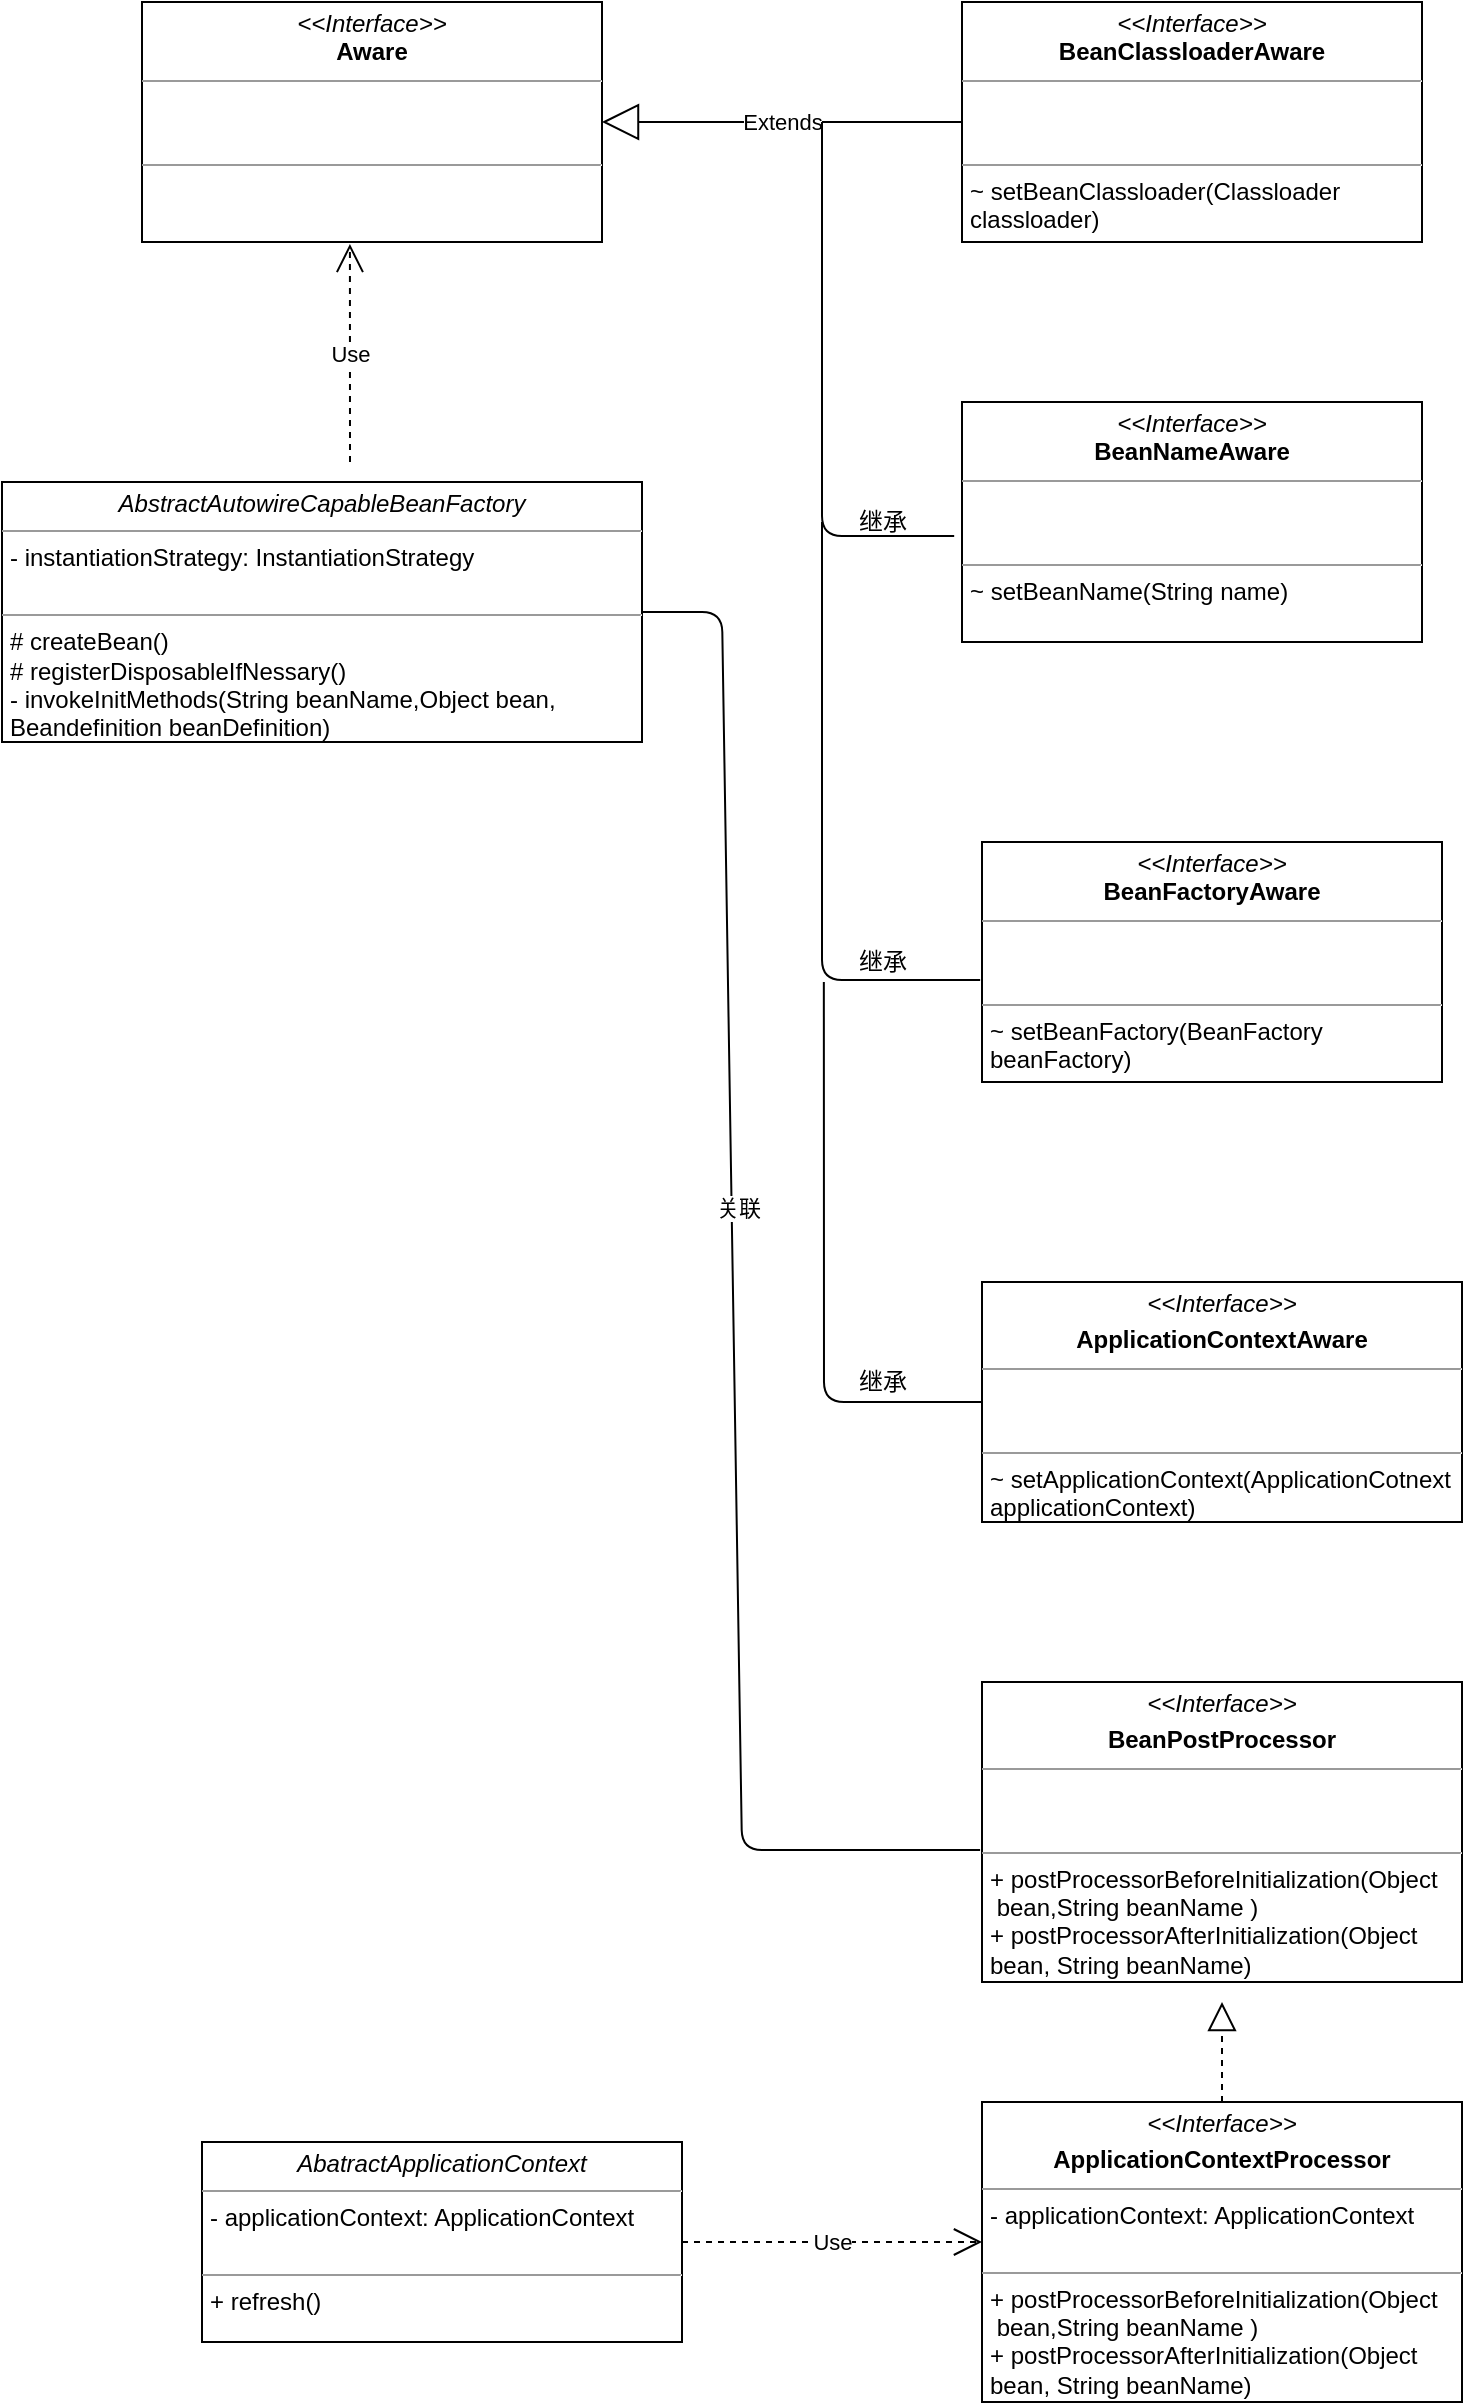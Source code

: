 <mxfile version="15.2.7" type="device"><diagram id="C5RBs43oDa-KdzZeNtuy" name="Page-1"><mxGraphModel dx="1422" dy="822" grid="1" gridSize="10" guides="1" tooltips="1" connect="1" arrows="1" fold="1" page="1" pageScale="1" pageWidth="827" pageHeight="1169" math="0" shadow="0"><root><mxCell id="WIyWlLk6GJQsqaUBKTNV-0"/><mxCell id="WIyWlLk6GJQsqaUBKTNV-1" parent="WIyWlLk6GJQsqaUBKTNV-0"/><mxCell id="3oi419U9v8aR4nH98zei-0" value="&lt;p style=&quot;margin: 0px ; margin-top: 4px ; text-align: center&quot;&gt;&lt;i&gt;&amp;lt;&amp;lt;Interface&amp;gt;&amp;gt;&lt;/i&gt;&lt;br&gt;&lt;b&gt;Aware&lt;/b&gt;&lt;/p&gt;&lt;hr size=&quot;1&quot;&gt;&lt;p style=&quot;margin: 0px ; margin-left: 4px&quot;&gt;&lt;br&gt;&lt;br&gt;&lt;/p&gt;&lt;hr size=&quot;1&quot;&gt;&lt;p style=&quot;margin: 0px ; margin-left: 4px&quot;&gt;&lt;br&gt;&lt;/p&gt;" style="verticalAlign=top;align=left;overflow=fill;fontSize=12;fontFamily=Helvetica;html=1;" vertex="1" parent="WIyWlLk6GJQsqaUBKTNV-1"><mxGeometry x="100" y="130" width="230" height="120" as="geometry"/></mxCell><mxCell id="3oi419U9v8aR4nH98zei-1" value="&lt;p style=&quot;margin: 0px ; margin-top: 4px ; text-align: center&quot;&gt;&lt;i&gt;&amp;lt;&amp;lt;Interface&amp;gt;&amp;gt;&lt;/i&gt;&lt;br&gt;&lt;b&gt;BeanClassloaderAware&lt;/b&gt;&lt;/p&gt;&lt;hr size=&quot;1&quot;&gt;&lt;p style=&quot;margin: 0px ; margin-left: 4px&quot;&gt;&lt;br&gt;&lt;br&gt;&lt;/p&gt;&lt;hr size=&quot;1&quot;&gt;&lt;p style=&quot;margin: 0px ; margin-left: 4px&quot;&gt;~ setBeanClassloader(Classloader&amp;nbsp;&lt;/p&gt;&lt;p style=&quot;margin: 0px ; margin-left: 4px&quot;&gt;classloader)&lt;/p&gt;" style="verticalAlign=top;align=left;overflow=fill;fontSize=12;fontFamily=Helvetica;html=1;" vertex="1" parent="WIyWlLk6GJQsqaUBKTNV-1"><mxGeometry x="510" y="130" width="230" height="120" as="geometry"/></mxCell><mxCell id="3oi419U9v8aR4nH98zei-2" value="&lt;p style=&quot;margin: 0px ; margin-top: 4px ; text-align: center&quot;&gt;&lt;i&gt;&amp;lt;&amp;lt;Interface&amp;gt;&amp;gt;&lt;/i&gt;&lt;br&gt;&lt;b&gt;BeanNameAware&lt;/b&gt;&lt;/p&gt;&lt;hr size=&quot;1&quot;&gt;&lt;p style=&quot;margin: 0px ; margin-left: 4px&quot;&gt;&lt;br&gt;&lt;br&gt;&lt;/p&gt;&lt;hr size=&quot;1&quot;&gt;&lt;p style=&quot;margin: 0px ; margin-left: 4px&quot;&gt;~ setBeanName(String name&lt;span&gt;)&lt;/span&gt;&lt;/p&gt;" style="verticalAlign=top;align=left;overflow=fill;fontSize=12;fontFamily=Helvetica;html=1;" vertex="1" parent="WIyWlLk6GJQsqaUBKTNV-1"><mxGeometry x="510" y="330" width="230" height="120" as="geometry"/></mxCell><mxCell id="3oi419U9v8aR4nH98zei-3" value="&lt;p style=&quot;margin: 0px ; margin-top: 4px ; text-align: center&quot;&gt;&lt;i&gt;&amp;lt;&amp;lt;Interface&amp;gt;&amp;gt;&lt;/i&gt;&lt;br&gt;&lt;b&gt;BeanFactoryAware&lt;/b&gt;&lt;/p&gt;&lt;hr size=&quot;1&quot;&gt;&lt;p style=&quot;margin: 0px ; margin-left: 4px&quot;&gt;&lt;br&gt;&lt;br&gt;&lt;/p&gt;&lt;hr size=&quot;1&quot;&gt;&lt;p style=&quot;margin: 0px ; margin-left: 4px&quot;&gt;~ setBeanFactory(BeanFactory&amp;nbsp;&lt;/p&gt;&lt;p style=&quot;margin: 0px ; margin-left: 4px&quot;&gt;beanFactory&lt;span&gt;)&lt;/span&gt;&lt;/p&gt;" style="verticalAlign=top;align=left;overflow=fill;fontSize=12;fontFamily=Helvetica;html=1;" vertex="1" parent="WIyWlLk6GJQsqaUBKTNV-1"><mxGeometry x="520" y="550" width="230" height="120" as="geometry"/></mxCell><mxCell id="3oi419U9v8aR4nH98zei-4" value="&lt;p style=&quot;margin: 0px ; margin-top: 4px ; text-align: center&quot;&gt;&lt;i&gt;&amp;lt;&amp;lt;Interface&amp;gt;&amp;gt;&lt;/i&gt;&lt;/p&gt;&lt;p style=&quot;margin: 0px ; margin-top: 4px ; text-align: center&quot;&gt;&lt;b&gt;ApplicationContextAware&lt;/b&gt;&lt;/p&gt;&lt;hr size=&quot;1&quot;&gt;&lt;p style=&quot;margin: 0px ; margin-left: 4px&quot;&gt;&lt;span style=&quot;white-space: pre&quot;&gt;&#9;&lt;/span&gt;&lt;span style=&quot;white-space: pre&quot;&gt;&#9;&lt;/span&gt;&lt;span style=&quot;white-space: pre&quot;&gt;&#9;&lt;/span&gt;&lt;br&gt;&lt;br&gt;&lt;/p&gt;&lt;hr size=&quot;1&quot;&gt;&lt;p style=&quot;margin: 0px ; margin-left: 4px&quot;&gt;~ setApplicationContext(ApplicationCotnext&lt;/p&gt;&lt;p style=&quot;margin: 0px ; margin-left: 4px&quot;&gt;applicationContext&lt;span&gt;)&lt;/span&gt;&lt;/p&gt;" style="verticalAlign=top;align=left;overflow=fill;fontSize=12;fontFamily=Helvetica;html=1;" vertex="1" parent="WIyWlLk6GJQsqaUBKTNV-1"><mxGeometry x="520" y="770" width="240" height="120" as="geometry"/></mxCell><mxCell id="3oi419U9v8aR4nH98zei-5" value="Extends" style="endArrow=block;endSize=16;endFill=0;html=1;exitX=0;exitY=0.5;exitDx=0;exitDy=0;entryX=1;entryY=0.5;entryDx=0;entryDy=0;" edge="1" parent="WIyWlLk6GJQsqaUBKTNV-1" source="3oi419U9v8aR4nH98zei-1" target="3oi419U9v8aR4nH98zei-0"><mxGeometry width="160" relative="1" as="geometry"><mxPoint x="210" y="189.5" as="sourcePoint"/><mxPoint x="370" y="189.5" as="targetPoint"/></mxGeometry></mxCell><mxCell id="3oi419U9v8aR4nH98zei-7" value="" style="endArrow=none;html=1;exitX=-0.017;exitY=0.558;exitDx=0;exitDy=0;exitPerimeter=0;" edge="1" parent="WIyWlLk6GJQsqaUBKTNV-1" source="3oi419U9v8aR4nH98zei-2"><mxGeometry width="50" height="50" relative="1" as="geometry"><mxPoint x="410" y="320" as="sourcePoint"/><mxPoint x="440" y="190" as="targetPoint"/><Array as="points"><mxPoint x="440" y="397"/></Array></mxGeometry></mxCell><mxCell id="3oi419U9v8aR4nH98zei-8" value="" style="endArrow=none;html=1;exitX=-0.004;exitY=0.575;exitDx=0;exitDy=0;exitPerimeter=0;" edge="1" parent="WIyWlLk6GJQsqaUBKTNV-1" source="3oi419U9v8aR4nH98zei-3"><mxGeometry width="50" height="50" relative="1" as="geometry"><mxPoint x="440" y="550" as="sourcePoint"/><mxPoint x="440" y="390" as="targetPoint"/><Array as="points"><mxPoint x="440" y="619"/></Array></mxGeometry></mxCell><mxCell id="3oi419U9v8aR4nH98zei-10" value="" style="endArrow=none;html=1;exitX=0;exitY=0.5;exitDx=0;exitDy=0;" edge="1" parent="WIyWlLk6GJQsqaUBKTNV-1" source="3oi419U9v8aR4nH98zei-4"><mxGeometry width="50" height="50" relative="1" as="geometry"><mxPoint x="520.0" y="849" as="sourcePoint"/><mxPoint x="440.92" y="620" as="targetPoint"/><Array as="points"><mxPoint x="441" y="830"/></Array></mxGeometry></mxCell><mxCell id="3oi419U9v8aR4nH98zei-12" value="继承" style="text;html=1;align=center;verticalAlign=middle;resizable=0;points=[];autosize=1;strokeColor=none;fillColor=none;" vertex="1" parent="WIyWlLk6GJQsqaUBKTNV-1"><mxGeometry x="450" y="380" width="40" height="20" as="geometry"/></mxCell><mxCell id="3oi419U9v8aR4nH98zei-13" value="继承" style="text;html=1;align=center;verticalAlign=middle;resizable=0;points=[];autosize=1;strokeColor=none;fillColor=none;" vertex="1" parent="WIyWlLk6GJQsqaUBKTNV-1"><mxGeometry x="450" y="600" width="40" height="20" as="geometry"/></mxCell><mxCell id="3oi419U9v8aR4nH98zei-14" value="继承" style="text;html=1;align=center;verticalAlign=middle;resizable=0;points=[];autosize=1;strokeColor=none;fillColor=none;" vertex="1" parent="WIyWlLk6GJQsqaUBKTNV-1"><mxGeometry x="450" y="810" width="40" height="20" as="geometry"/></mxCell><mxCell id="3oi419U9v8aR4nH98zei-15" value="&lt;p style=&quot;margin: 0px ; margin-top: 4px ; text-align: center&quot;&gt;&lt;i&gt;AbstractAutowireCapableBeanFactory&lt;/i&gt;&lt;/p&gt;&lt;hr size=&quot;1&quot;&gt;&lt;p style=&quot;margin: 0px ; margin-left: 4px&quot;&gt;- instantiationStrategy: InstantiationStrategy&lt;br&gt;&lt;br&gt;&lt;/p&gt;&lt;hr size=&quot;1&quot;&gt;&lt;p style=&quot;margin: 0px ; margin-left: 4px&quot;&gt;# createBean()&lt;/p&gt;&lt;p style=&quot;margin: 0px ; margin-left: 4px&quot;&gt;# registerDisposableIfNessary()&lt;/p&gt;&lt;p style=&quot;margin: 0px ; margin-left: 4px&quot;&gt;- invokeInitMethods(String beanName,Object bean,&lt;/p&gt;&lt;p style=&quot;margin: 0px ; margin-left: 4px&quot;&gt;Beandefinition beanDefinition)&lt;/p&gt;" style="verticalAlign=top;align=left;overflow=fill;fontSize=12;fontFamily=Helvetica;html=1;" vertex="1" parent="WIyWlLk6GJQsqaUBKTNV-1"><mxGeometry x="30" y="370" width="320" height="130" as="geometry"/></mxCell><mxCell id="3oi419U9v8aR4nH98zei-18" value="Use" style="endArrow=open;endSize=12;dashed=1;html=1;entryX=0.452;entryY=1.008;entryDx=0;entryDy=0;entryPerimeter=0;" edge="1" parent="WIyWlLk6GJQsqaUBKTNV-1" target="3oi419U9v8aR4nH98zei-0"><mxGeometry width="160" relative="1" as="geometry"><mxPoint x="204" y="360" as="sourcePoint"/><mxPoint x="360" y="370" as="targetPoint"/></mxGeometry></mxCell><mxCell id="3oi419U9v8aR4nH98zei-20" value="&lt;p style=&quot;margin: 0px ; margin-top: 4px ; text-align: center&quot;&gt;&lt;i&gt;&amp;lt;&amp;lt;Interface&amp;gt;&amp;gt;&lt;/i&gt;&lt;/p&gt;&lt;p style=&quot;margin: 0px ; margin-top: 4px ; text-align: center&quot;&gt;&lt;b&gt;BeanPostProcessor&lt;/b&gt;&lt;/p&gt;&lt;hr size=&quot;1&quot;&gt;&lt;p style=&quot;margin: 0px ; margin-left: 4px&quot;&gt;&lt;span style=&quot;white-space: pre&quot;&gt;&#9;&lt;/span&gt;&lt;span style=&quot;white-space: pre&quot;&gt;&#9;&lt;/span&gt;&lt;span style=&quot;white-space: pre&quot;&gt;&#9;&lt;/span&gt;&lt;br&gt;&lt;br&gt;&lt;/p&gt;&lt;hr size=&quot;1&quot;&gt;&lt;p style=&quot;margin: 0px ; margin-left: 4px&quot;&gt;+ postProcessorBeforeInitialization(Object&lt;/p&gt;&lt;p style=&quot;margin: 0px ; margin-left: 4px&quot;&gt;&amp;nbsp;bean,String beanName )&lt;/p&gt;&lt;p style=&quot;margin: 0px ; margin-left: 4px&quot;&gt;+ postProcessorAfterInitialization(Object&lt;/p&gt;&lt;p style=&quot;margin: 0px ; margin-left: 4px&quot;&gt;bean, String beanName)&lt;/p&gt;" style="verticalAlign=top;align=left;overflow=fill;fontSize=12;fontFamily=Helvetica;html=1;" vertex="1" parent="WIyWlLk6GJQsqaUBKTNV-1"><mxGeometry x="520" y="970" width="240" height="150" as="geometry"/></mxCell><mxCell id="3oi419U9v8aR4nH98zei-21" value="&lt;p style=&quot;margin: 0px ; margin-top: 4px ; text-align: center&quot;&gt;&lt;i&gt;&amp;lt;&amp;lt;Interface&amp;gt;&amp;gt;&lt;/i&gt;&lt;/p&gt;&lt;p style=&quot;margin: 0px ; margin-top: 4px ; text-align: center&quot;&gt;&lt;b&gt;ApplicationContextProcessor&lt;/b&gt;&lt;/p&gt;&lt;hr size=&quot;1&quot;&gt;&lt;p style=&quot;margin: 0px ; margin-left: 4px&quot;&gt;- applicationContext: ApplicationContext&lt;span style=&quot;white-space: pre&quot;&gt;&#9;&lt;/span&gt;&lt;span style=&quot;white-space: pre&quot;&gt;&#9;&lt;/span&gt;&lt;span style=&quot;white-space: pre&quot;&gt;&#9;&lt;/span&gt;&lt;br&gt;&lt;br&gt;&lt;/p&gt;&lt;hr size=&quot;1&quot;&gt;&lt;p style=&quot;margin: 0px ; margin-left: 4px&quot;&gt;+ postProcessorBeforeInitialization(Object&lt;/p&gt;&lt;p style=&quot;margin: 0px ; margin-left: 4px&quot;&gt;&amp;nbsp;bean,String beanName )&lt;/p&gt;&lt;p style=&quot;margin: 0px ; margin-left: 4px&quot;&gt;+ postProcessorAfterInitialization(Object&lt;/p&gt;&lt;p style=&quot;margin: 0px ; margin-left: 4px&quot;&gt;bean, String beanName)&lt;/p&gt;" style="verticalAlign=top;align=left;overflow=fill;fontSize=12;fontFamily=Helvetica;html=1;" vertex="1" parent="WIyWlLk6GJQsqaUBKTNV-1"><mxGeometry x="520" y="1180" width="240" height="150" as="geometry"/></mxCell><mxCell id="3oi419U9v8aR4nH98zei-22" value="" style="endArrow=none;html=1;entryX=1;entryY=0.5;entryDx=0;entryDy=0;exitX=-0.004;exitY=0.56;exitDx=0;exitDy=0;exitPerimeter=0;" edge="1" parent="WIyWlLk6GJQsqaUBKTNV-1" source="3oi419U9v8aR4nH98zei-20" target="3oi419U9v8aR4nH98zei-15"><mxGeometry width="50" height="50" relative="1" as="geometry"><mxPoint x="350" y="650" as="sourcePoint"/><mxPoint x="400" y="600" as="targetPoint"/><Array as="points"><mxPoint x="400" y="1054"/><mxPoint x="390" y="435"/></Array></mxGeometry></mxCell><mxCell id="3oi419U9v8aR4nH98zei-23" value="关联" style="edgeLabel;html=1;align=center;verticalAlign=middle;resizable=0;points=[];" vertex="1" connectable="0" parent="3oi419U9v8aR4nH98zei-22"><mxGeometry x="0.131" y="-3" relative="1" as="geometry"><mxPoint as="offset"/></mxGeometry></mxCell><mxCell id="3oi419U9v8aR4nH98zei-24" value="" style="endArrow=block;dashed=1;endFill=0;endSize=12;html=1;" edge="1" parent="WIyWlLk6GJQsqaUBKTNV-1"><mxGeometry width="160" relative="1" as="geometry"><mxPoint x="640" y="1180" as="sourcePoint"/><mxPoint x="640" y="1130" as="targetPoint"/></mxGeometry></mxCell><mxCell id="3oi419U9v8aR4nH98zei-25" value="&lt;p style=&quot;margin: 0px ; margin-top: 4px ; text-align: center&quot;&gt;&lt;i&gt;AbatractApplicationContext&lt;/i&gt;&lt;/p&gt;&lt;hr size=&quot;1&quot;&gt;&lt;p style=&quot;margin: 0px ; margin-left: 4px&quot;&gt;- applicationContext: ApplicationContext&lt;span style=&quot;white-space: pre&quot;&gt;&#9;&lt;/span&gt;&lt;span style=&quot;white-space: pre&quot;&gt;&#9;&lt;/span&gt;&lt;span style=&quot;white-space: pre&quot;&gt;&#9;&lt;/span&gt;&lt;br&gt;&lt;br&gt;&lt;/p&gt;&lt;hr size=&quot;1&quot;&gt;&lt;p style=&quot;margin: 0px ; margin-left: 4px&quot;&gt;+ refresh()&lt;/p&gt;" style="verticalAlign=top;align=left;overflow=fill;fontSize=12;fontFamily=Helvetica;html=1;" vertex="1" parent="WIyWlLk6GJQsqaUBKTNV-1"><mxGeometry x="130" y="1200" width="240" height="100" as="geometry"/></mxCell><mxCell id="3oi419U9v8aR4nH98zei-26" value="Use" style="endArrow=open;endSize=12;dashed=1;html=1;" edge="1" parent="WIyWlLk6GJQsqaUBKTNV-1"><mxGeometry width="160" relative="1" as="geometry"><mxPoint x="370" y="1250" as="sourcePoint"/><mxPoint x="520" y="1250" as="targetPoint"/></mxGeometry></mxCell></root></mxGraphModel></diagram></mxfile>